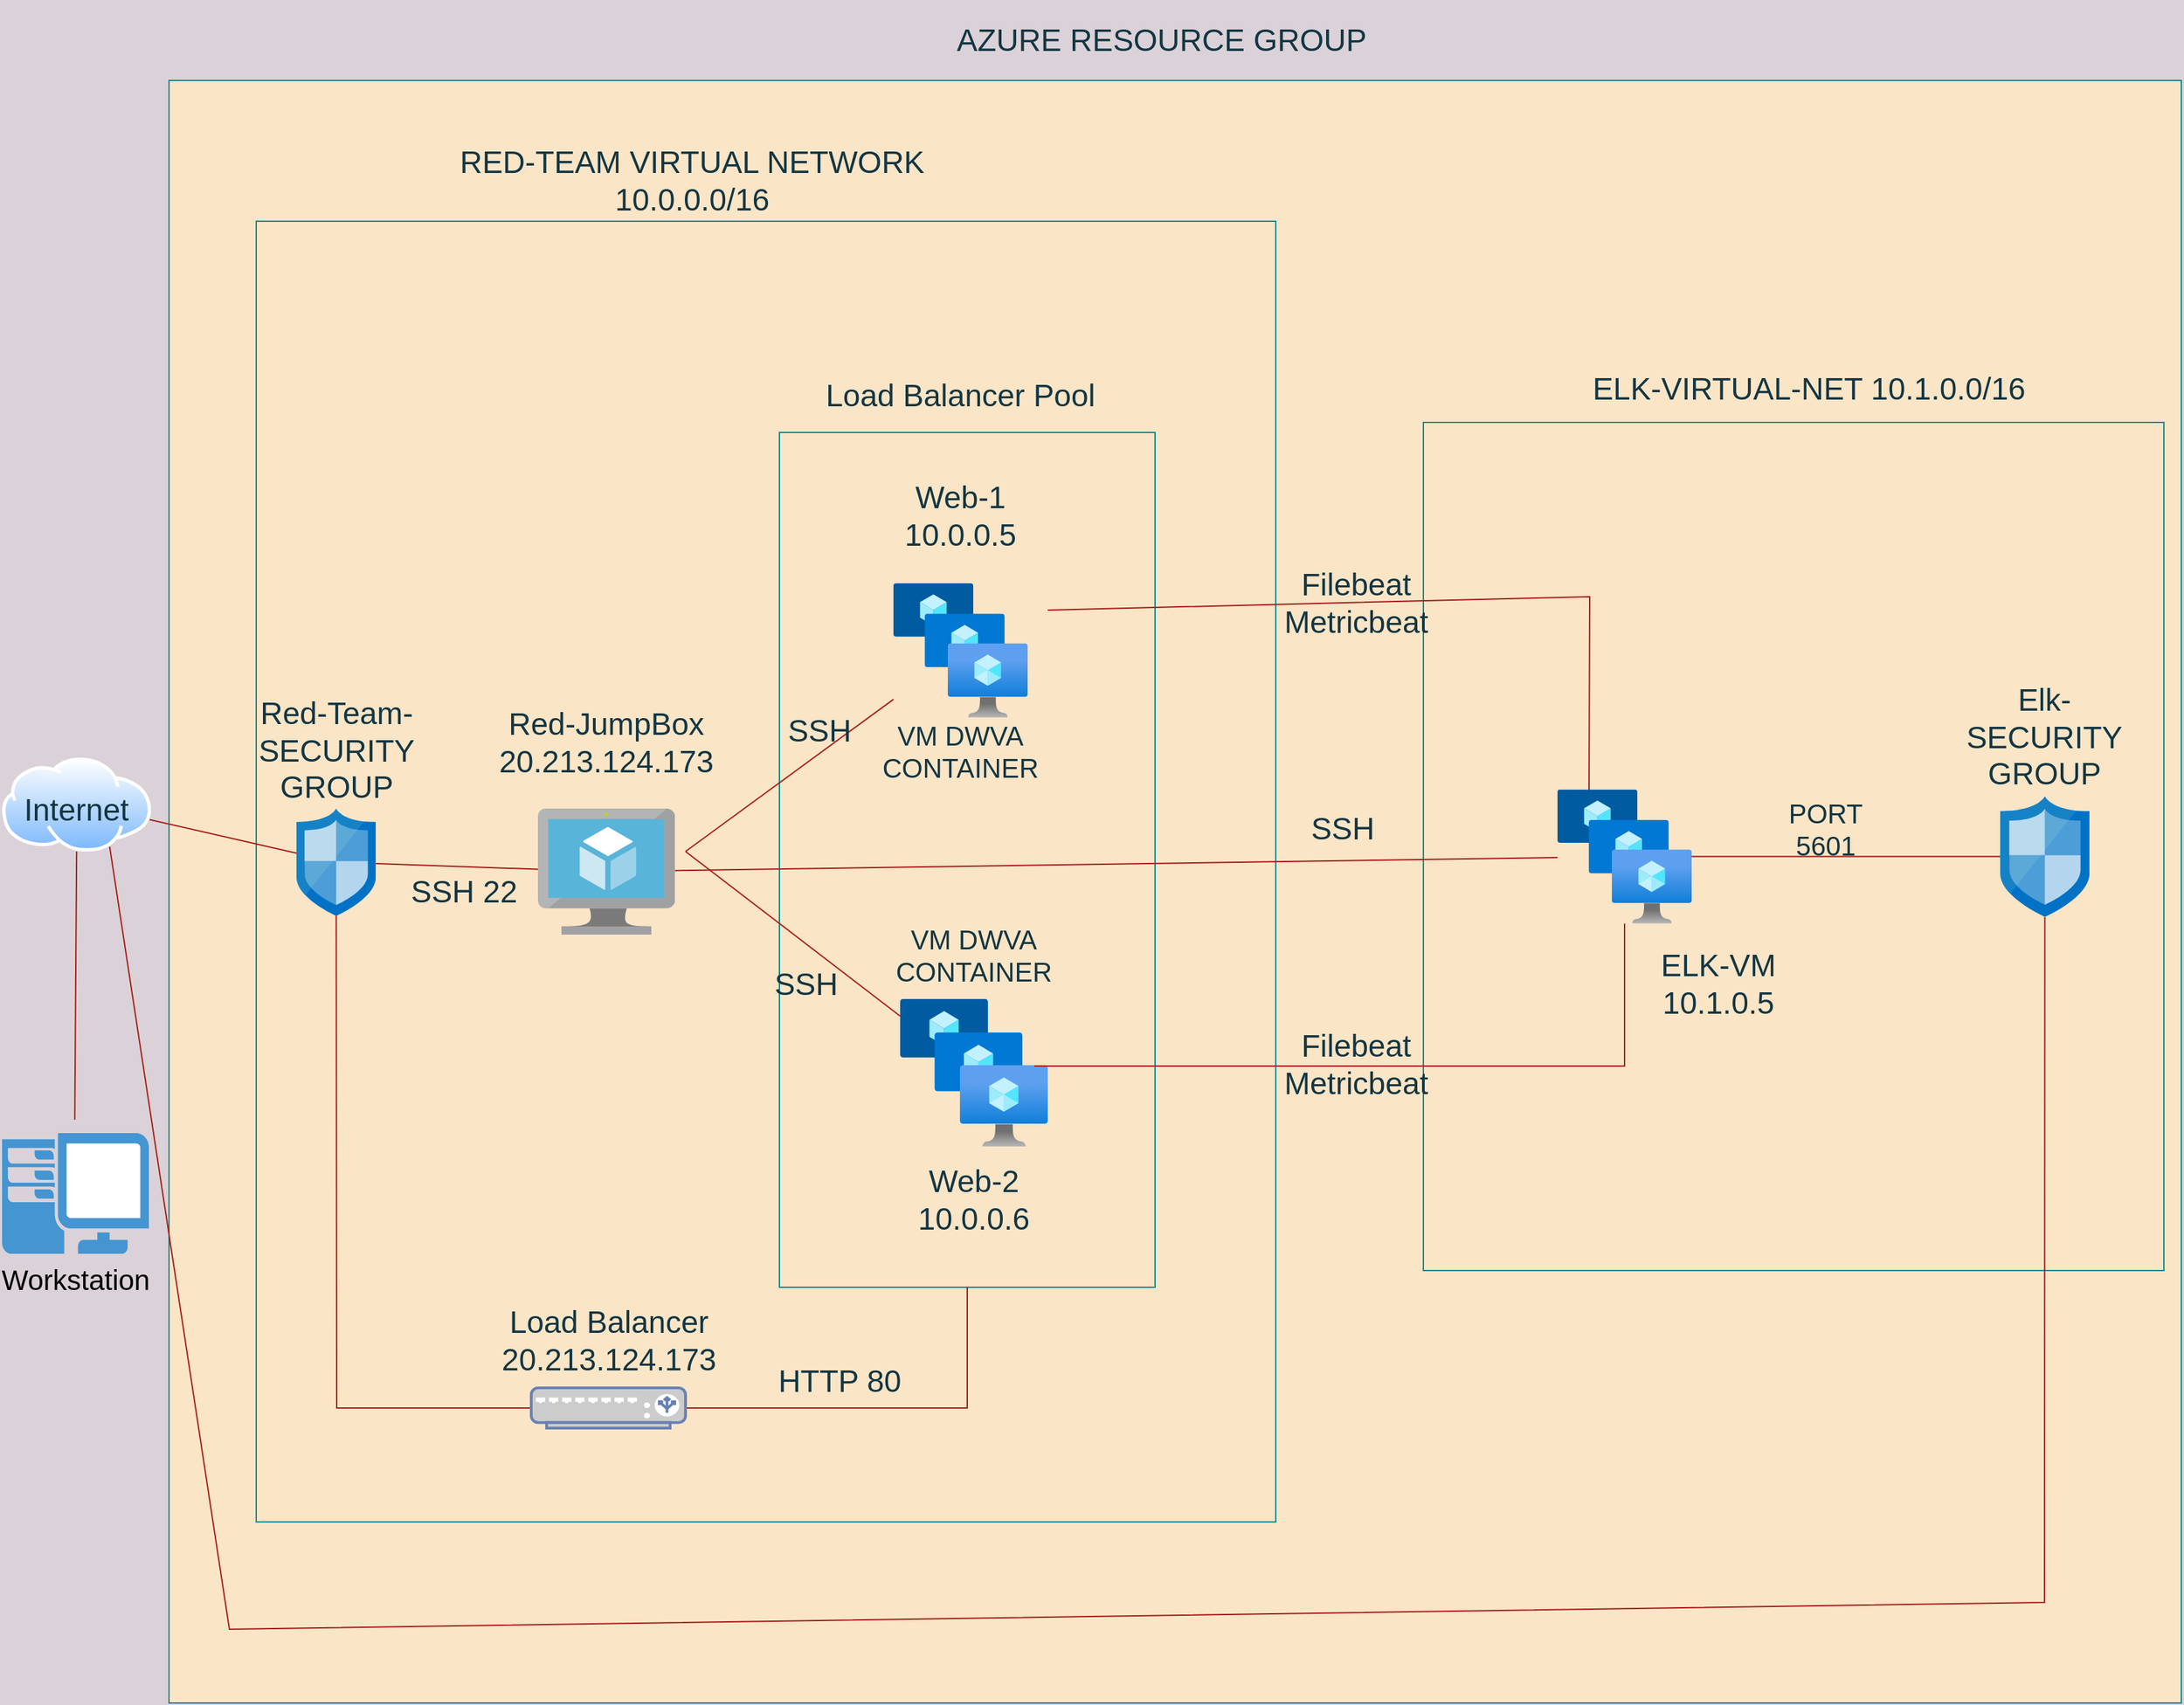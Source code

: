 <mxfile version="18.0.2" type="device"><diagram id="tG1Laxznd1If1F0oAoAw" name="Page-1"><mxGraphModel dx="1375" dy="1789" grid="1" gridSize="10" guides="1" tooltips="1" connect="1" arrows="1" fold="1" page="1" pageScale="1" pageWidth="850" pageHeight="1100" background="#DAD2D8" math="0" shadow="0"><root><mxCell id="0"/><mxCell id="1" parent="0"/><mxCell id="O2uGZ4pBQeA_hElyDwKr-6" value="" style="aspect=fixed;html=1;points=[];align=center;image;fontSize=12;image=img/lib/azure2/networking/Network_Security_Groups.svg;labelBackgroundColor=#DAD2D8;fillColor=#FAE5C7;strokeColor=#0F8B8D;fontColor=#143642;" parent="1" vertex="1"><mxGeometry x="970" y="670" width="42" height="51" as="geometry"/></mxCell><mxCell id="O2uGZ4pBQeA_hElyDwKr-15" value="" style="rounded=0;whiteSpace=wrap;html=1;fillColor=#FAE5C7;strokeColor=#0F8B8D;fontColor=#143642;" parent="1" vertex="1"><mxGeometry x="135" y="165" width="1500" height="1210" as="geometry"/></mxCell><mxCell id="O2uGZ4pBQeA_hElyDwKr-18" value="" style="rounded=0;whiteSpace=wrap;html=1;fillColor=#FAE5C7;strokeColor=#0F8B8D;fontColor=#143642;" parent="1" vertex="1"><mxGeometry x="1070" y="420" width="552" height="632.5" as="geometry"/></mxCell><mxCell id="O2uGZ4pBQeA_hElyDwKr-19" value="" style="rounded=0;whiteSpace=wrap;html=1;fillColor=#FAE5C7;strokeColor=#0F8B8D;fontColor=#143642;" parent="1" vertex="1"><mxGeometry x="200" y="270" width="760" height="970" as="geometry"/></mxCell><mxCell id="O2uGZ4pBQeA_hElyDwKr-20" value="" style="rounded=0;whiteSpace=wrap;html=1;fillColor=#FAE5C7;strokeColor=#0F8B8D;fontColor=#143642;" parent="1" vertex="1"><mxGeometry x="590" y="427.5" width="280" height="637.5" as="geometry"/></mxCell><mxCell id="O2uGZ4pBQeA_hElyDwKr-21" value="" style="aspect=fixed;perimeter=ellipsePerimeter;html=1;align=center;shadow=0;dashed=0;spacingTop=3;image;image=img/lib/active_directory/internet_cloud.svg;labelBackgroundColor=#DAD2D8;fillColor=#FAE5C7;strokeColor=#0F8B8D;fontColor=#143642;" parent="1" vertex="1"><mxGeometry x="10.55" y="670" width="111.11" height="70" as="geometry"/></mxCell><mxCell id="O2uGZ4pBQeA_hElyDwKr-23" value="" style="sketch=0;aspect=fixed;html=1;points=[];align=center;image;fontSize=12;image=img/lib/mscae/Network_Security_Groups_Classic.svg;labelBackgroundColor=#DAD2D8;fillColor=#FAE5C7;strokeColor=#0F8B8D;fontColor=#143642;" parent="1" vertex="1"><mxGeometry x="230" y="708" width="59.2" height="80" as="geometry"/></mxCell><mxCell id="O2uGZ4pBQeA_hElyDwKr-24" value="" style="sketch=0;aspect=fixed;html=1;points=[];align=center;image;fontSize=12;image=img/lib/mscae/Network_Security_Groups_Classic.svg;labelBackgroundColor=#DAD2D8;fillColor=#FAE5C7;strokeColor=#0F8B8D;fontColor=#143642;" parent="1" vertex="1"><mxGeometry x="1500" y="698.75" width="66.6" height="90" as="geometry"/></mxCell><mxCell id="O2uGZ4pBQeA_hElyDwKr-25" value="" style="aspect=fixed;html=1;points=[];align=center;image;fontSize=12;image=img/lib/azure2/compute/VM_Scale_Sets.svg;labelBackgroundColor=#DAD2D8;fillColor=#FAE5C7;strokeColor=#0F8B8D;fontColor=#143642;" parent="1" vertex="1"><mxGeometry x="1170" y="693.75" width="100" height="100" as="geometry"/></mxCell><mxCell id="O2uGZ4pBQeA_hElyDwKr-26" value="" style="aspect=fixed;html=1;points=[];align=center;image;fontSize=12;image=img/lib/azure2/compute/VM_Scale_Sets.svg;labelBackgroundColor=#DAD2D8;fillColor=#FAE5C7;strokeColor=#0F8B8D;fontColor=#143642;" parent="1" vertex="1"><mxGeometry x="675" y="540" width="100" height="100" as="geometry"/></mxCell><mxCell id="O2uGZ4pBQeA_hElyDwKr-27" value="" style="aspect=fixed;html=1;points=[];align=center;image;fontSize=12;image=img/lib/azure2/compute/VM_Scale_Sets.svg;labelBackgroundColor=#DAD2D8;fillColor=#FAE5C7;strokeColor=#0F8B8D;fontColor=#143642;" parent="1" vertex="1"><mxGeometry x="680" y="850" width="110" height="110" as="geometry"/></mxCell><mxCell id="O2uGZ4pBQeA_hElyDwKr-28" value="" style="sketch=0;aspect=fixed;html=1;points=[];align=center;image;fontSize=12;image=img/lib/mscae/Virtual_Machine.svg;labelBackgroundColor=#DAD2D8;fillColor=#FAE5C7;strokeColor=#0F8B8D;fontColor=#143642;" parent="1" vertex="1"><mxGeometry x="410" y="708" width="102.17" height="94" as="geometry"/></mxCell><mxCell id="O2uGZ4pBQeA_hElyDwKr-30" value="AZURE RESOURCE GROUP" style="text;html=1;strokeColor=none;fillColor=none;align=center;verticalAlign=middle;whiteSpace=wrap;rounded=0;fontSize=23;fontColor=#143642;" parent="1" vertex="1"><mxGeometry x="600" y="105" width="550" height="60" as="geometry"/></mxCell><mxCell id="O2uGZ4pBQeA_hElyDwKr-31" value="RED-TEAM VIRTUAL NETWORK 10.0.0.0/16" style="text;html=1;strokeColor=none;fillColor=none;align=center;verticalAlign=middle;whiteSpace=wrap;rounded=0;fontSize=23;fontColor=#143642;" parent="1" vertex="1"><mxGeometry x="310" y="210" width="430" height="60" as="geometry"/></mxCell><mxCell id="O2uGZ4pBQeA_hElyDwKr-33" value="Internet" style="text;html=1;strokeColor=none;fillColor=none;align=center;verticalAlign=middle;whiteSpace=wrap;rounded=0;fontSize=23;fontColor=#143642;" parent="1" vertex="1"><mxGeometry x="10.55" y="693.75" width="110" height="30" as="geometry"/></mxCell><mxCell id="pNgQVJ2f_ApwMaYKV-HN-1" value="Web-1&lt;br&gt;10.0.0.5" style="text;html=1;strokeColor=none;fillColor=none;align=center;verticalAlign=middle;whiteSpace=wrap;rounded=0;fontSize=23;fontColor=#143642;" parent="1" vertex="1"><mxGeometry x="650" y="450" width="150" height="80" as="geometry"/></mxCell><mxCell id="pNgQVJ2f_ApwMaYKV-HN-3" value="Web-2&lt;br&gt;10.0.0.6" style="text;html=1;strokeColor=none;fillColor=none;align=center;verticalAlign=middle;whiteSpace=wrap;rounded=0;fontSize=23;fontColor=#143642;" parent="1" vertex="1"><mxGeometry x="655" y="965" width="160" height="70" as="geometry"/></mxCell><mxCell id="pNgQVJ2f_ApwMaYKV-HN-5" value="Load Balancer Pool" style="text;html=1;strokeColor=none;fillColor=none;align=center;verticalAlign=middle;whiteSpace=wrap;rounded=0;fontSize=23;fontColor=#143642;" parent="1" vertex="1"><mxGeometry x="590" y="360" width="270" height="80" as="geometry"/></mxCell><mxCell id="pNgQVJ2f_ApwMaYKV-HN-6" value="Load Balancer&lt;br&gt;20.213.124.173" style="text;html=1;strokeColor=none;fillColor=none;align=center;verticalAlign=middle;whiteSpace=wrap;rounded=0;fontSize=23;fontColor=#143642;" parent="1" vertex="1"><mxGeometry x="372.5" y="1065" width="180" height="80" as="geometry"/></mxCell><mxCell id="pNgQVJ2f_ApwMaYKV-HN-7" value="Red-Team-SECURITY GROUP" style="text;html=1;strokeColor=none;fillColor=none;align=center;verticalAlign=middle;whiteSpace=wrap;rounded=0;fontSize=23;fontColor=#143642;" parent="1" vertex="1"><mxGeometry x="190" y="635" width="140" height="60" as="geometry"/></mxCell><mxCell id="pNgQVJ2f_ApwMaYKV-HN-8" value="Red-JumpBox&lt;br&gt;20.213.124.173" style="text;html=1;strokeColor=none;fillColor=none;align=center;verticalAlign=middle;whiteSpace=wrap;rounded=0;fontSize=23;fontColor=#143642;" parent="1" vertex="1"><mxGeometry x="391.09" y="618.75" width="140" height="80" as="geometry"/></mxCell><mxCell id="pNgQVJ2f_ApwMaYKV-HN-9" value="Elk-SECURITY GROUP" style="text;html=1;strokeColor=none;fillColor=none;align=center;verticalAlign=middle;whiteSpace=wrap;rounded=0;fontSize=23;fontColor=#143642;" parent="1" vertex="1"><mxGeometry x="1468.3" y="640" width="130" height="30" as="geometry"/></mxCell><mxCell id="pNgQVJ2f_ApwMaYKV-HN-11" value="ELK-VIRTUAL-NET 10.1.0.0/16" style="text;html=1;strokeColor=none;fillColor=none;align=center;verticalAlign=middle;whiteSpace=wrap;rounded=0;fontSize=23;fontColor=#143642;" parent="1" vertex="1"><mxGeometry x="1190" y="380" width="335" height="30" as="geometry"/></mxCell><mxCell id="pNgQVJ2f_ApwMaYKV-HN-12" value="ELK-VM&lt;br&gt;10.1.0.5" style="text;html=1;strokeColor=none;fillColor=none;align=center;verticalAlign=middle;whiteSpace=wrap;rounded=0;fontSize=23;fontColor=#143642;" parent="1" vertex="1"><mxGeometry x="1200" y="793.75" width="180" height="90" as="geometry"/></mxCell><mxCell id="pNgQVJ2f_ApwMaYKV-HN-14" value="" style="endArrow=none;html=1;rounded=0;fontSize=23;entryX=0.5;entryY=1;entryDx=0;entryDy=0;labelBackgroundColor=#DAD2D8;strokeColor=#A8201A;fontColor=#143642;" parent="1" target="O2uGZ4pBQeA_hElyDwKr-21" edge="1"><mxGeometry width="50" height="50" relative="1" as="geometry"><mxPoint x="64.746" y="940" as="sourcePoint"/><mxPoint x="100" y="740" as="targetPoint"/></mxGeometry></mxCell><mxCell id="pNgQVJ2f_ApwMaYKV-HN-15" value="" style="endArrow=none;html=1;rounded=0;fontSize=23;exitX=1;exitY=0.75;exitDx=0;exitDy=0;labelBackgroundColor=#DAD2D8;strokeColor=#A8201A;fontColor=#143642;" parent="1" source="O2uGZ4pBQeA_hElyDwKr-33" target="O2uGZ4pBQeA_hElyDwKr-23" edge="1"><mxGeometry width="50" height="50" relative="1" as="geometry"><mxPoint x="120" y="750" as="sourcePoint"/><mxPoint x="170" y="700" as="targetPoint"/></mxGeometry></mxCell><mxCell id="pNgQVJ2f_ApwMaYKV-HN-17" value="" style="endArrow=none;html=1;rounded=0;fontSize=23;labelBackgroundColor=#DAD2D8;strokeColor=#A8201A;fontColor=#143642;" parent="1" source="O2uGZ4pBQeA_hElyDwKr-23" target="O2uGZ4pBQeA_hElyDwKr-28" edge="1"><mxGeometry width="50" height="50" relative="1" as="geometry"><mxPoint x="320" y="780" as="sourcePoint"/><mxPoint x="370" y="730" as="targetPoint"/></mxGeometry></mxCell><mxCell id="pNgQVJ2f_ApwMaYKV-HN-18" value="" style="endArrow=none;html=1;rounded=0;fontSize=23;labelBackgroundColor=#DAD2D8;strokeColor=#A8201A;fontColor=#143642;" parent="1" target="O2uGZ4pBQeA_hElyDwKr-26" edge="1"><mxGeometry width="50" height="50" relative="1" as="geometry"><mxPoint x="520" y="740" as="sourcePoint"/><mxPoint x="570" y="700" as="targetPoint"/></mxGeometry></mxCell><mxCell id="pNgQVJ2f_ApwMaYKV-HN-19" value="" style="endArrow=none;html=1;rounded=0;fontSize=23;labelBackgroundColor=#DAD2D8;strokeColor=#A8201A;fontColor=#143642;" parent="1" source="O2uGZ4pBQeA_hElyDwKr-27" edge="1"><mxGeometry width="50" height="50" relative="1" as="geometry"><mxPoint x="470" y="790" as="sourcePoint"/><mxPoint x="520" y="740" as="targetPoint"/></mxGeometry></mxCell><mxCell id="pNgQVJ2f_ApwMaYKV-HN-20" value="" style="endArrow=none;html=1;rounded=0;fontSize=23;labelBackgroundColor=#DAD2D8;strokeColor=#A8201A;fontColor=#143642;" parent="1" source="O2uGZ4pBQeA_hElyDwKr-28" target="O2uGZ4pBQeA_hElyDwKr-25" edge="1"><mxGeometry width="50" height="50" relative="1" as="geometry"><mxPoint x="620" y="770" as="sourcePoint"/><mxPoint x="670" y="720" as="targetPoint"/></mxGeometry></mxCell><mxCell id="pNgQVJ2f_ApwMaYKV-HN-21" value="" style="endArrow=none;html=1;rounded=0;fontSize=23;entryX=0.235;entryY=0.004;entryDx=0;entryDy=0;entryPerimeter=0;labelBackgroundColor=#DAD2D8;strokeColor=#A8201A;fontColor=#143642;" parent="1" target="O2uGZ4pBQeA_hElyDwKr-25" edge="1"><mxGeometry width="50" height="50" relative="1" as="geometry"><mxPoint x="790" y="560" as="sourcePoint"/><mxPoint x="850" y="570" as="targetPoint"/><Array as="points"><mxPoint x="1194" y="550"/></Array></mxGeometry></mxCell><mxCell id="pNgQVJ2f_ApwMaYKV-HN-22" value="" style="endArrow=none;html=1;rounded=0;fontSize=23;labelBackgroundColor=#DAD2D8;strokeColor=#A8201A;fontColor=#143642;" parent="1" target="O2uGZ4pBQeA_hElyDwKr-25" edge="1"><mxGeometry width="50" height="50" relative="1" as="geometry"><mxPoint x="780" y="900" as="sourcePoint"/><mxPoint x="840" y="860" as="targetPoint"/><Array as="points"><mxPoint x="1220" y="900"/></Array></mxGeometry></mxCell><mxCell id="pNgQVJ2f_ApwMaYKV-HN-23" value="" style="endArrow=none;html=1;rounded=0;fontSize=23;labelBackgroundColor=#DAD2D8;strokeColor=#A8201A;fontColor=#143642;" parent="1" source="O2uGZ4pBQeA_hElyDwKr-25" target="O2uGZ4pBQeA_hElyDwKr-24" edge="1"><mxGeometry width="50" height="50" relative="1" as="geometry"><mxPoint x="1340" y="770" as="sourcePoint"/><mxPoint x="1390" y="720" as="targetPoint"/></mxGeometry></mxCell><mxCell id="pNgQVJ2f_ApwMaYKV-HN-25" value="" style="endArrow=none;html=1;rounded=0;fontSize=23;entryX=0.5;entryY=1;entryDx=0;entryDy=0;labelBackgroundColor=#DAD2D8;strokeColor=#A8201A;fontColor=#143642;" parent="1" target="O2uGZ4pBQeA_hElyDwKr-20" edge="1"><mxGeometry width="50" height="50" relative="1" as="geometry"><mxPoint x="500" y="1155" as="sourcePoint"/><mxPoint x="630" y="1150" as="targetPoint"/><Array as="points"><mxPoint x="730" y="1155"/></Array></mxGeometry></mxCell><mxCell id="pNgQVJ2f_ApwMaYKV-HN-27" value="" style="endArrow=none;html=1;rounded=0;fontSize=23;labelBackgroundColor=#DAD2D8;strokeColor=#A8201A;fontColor=#143642;" parent="1" target="O2uGZ4pBQeA_hElyDwKr-23" edge="1"><mxGeometry width="50" height="50" relative="1" as="geometry"><mxPoint x="410" y="1155" as="sourcePoint"/><mxPoint x="290" y="780" as="targetPoint"/><Array as="points"><mxPoint x="260" y="1155"/></Array></mxGeometry></mxCell><mxCell id="pNgQVJ2f_ApwMaYKV-HN-28" value="" style="endArrow=none;html=1;rounded=0;fontSize=23;labelBackgroundColor=#DAD2D8;strokeColor=#A8201A;fontColor=#143642;entryX=0.75;entryY=1;entryDx=0;entryDy=0;" parent="1" source="O2uGZ4pBQeA_hElyDwKr-24" edge="1" target="O2uGZ4pBQeA_hElyDwKr-21"><mxGeometry width="50" height="50" relative="1" as="geometry"><mxPoint x="60" y="770" as="sourcePoint"/><mxPoint x="110" y="720" as="targetPoint"/><Array as="points"><mxPoint x="1533" y="1300"/><mxPoint x="180" y="1320"/></Array></mxGeometry></mxCell><mxCell id="pNgQVJ2f_ApwMaYKV-HN-30" value="SSH 22" style="text;html=1;strokeColor=none;fillColor=none;align=center;verticalAlign=middle;whiteSpace=wrap;rounded=0;fontSize=23;fontColor=#143642;" parent="1" vertex="1"><mxGeometry x="300" y="755" width="110" height="30" as="geometry"/></mxCell><mxCell id="pNgQVJ2f_ApwMaYKV-HN-32" value="SSH" style="text;html=1;strokeColor=none;fillColor=none;align=center;verticalAlign=middle;whiteSpace=wrap;rounded=0;fontSize=23;fontColor=#143642;" parent="1" vertex="1"><mxGeometry x="590" y="635" width="60" height="30" as="geometry"/></mxCell><mxCell id="pNgQVJ2f_ApwMaYKV-HN-33" value="SSH" style="text;html=1;strokeColor=none;fillColor=none;align=center;verticalAlign=middle;whiteSpace=wrap;rounded=0;fontSize=23;fontColor=#143642;" parent="1" vertex="1"><mxGeometry x="580" y="823.75" width="60" height="30" as="geometry"/></mxCell><mxCell id="pNgQVJ2f_ApwMaYKV-HN-34" value="SSH" style="text;html=1;strokeColor=none;fillColor=none;align=center;verticalAlign=middle;whiteSpace=wrap;rounded=0;fontSize=23;fontColor=#143642;" parent="1" vertex="1"><mxGeometry x="980" y="708" width="60" height="30" as="geometry"/></mxCell><mxCell id="pNgQVJ2f_ApwMaYKV-HN-37" value="Filebeat&lt;br&gt;Metricbeat&lt;br&gt;" style="text;html=1;strokeColor=none;fillColor=none;align=center;verticalAlign=middle;whiteSpace=wrap;rounded=0;fontSize=23;fontColor=#143642;" parent="1" vertex="1"><mxGeometry x="990" y="540" width="60" height="30" as="geometry"/></mxCell><mxCell id="pNgQVJ2f_ApwMaYKV-HN-38" value="&lt;span style=&quot;color: rgba(0, 0, 0, 0); font-family: monospace; font-size: 0px; text-align: start;&quot;&gt;%3CmxGraphModel%3E%3Croot%3E%3CmxCell%20id%3D%220%22%2F%3E%3CmxCell%20id%3D%221%22%20parent%3D%220%22%2F%3E%3CmxCell%20id%3D%222%22%20value%3D%22Filebeat%26lt%3Bbr%26gt%3BMetricbeat%26lt%3Bbr%26gt%3B%22%20style%3D%22text%3Bhtml%3D1%3BstrokeColor%3Dnone%3BfillColor%3Dnone%3Balign%3Dcenter%3BverticalAlign%3Dmiddle%3BwhiteSpace%3Dwrap%3Brounded%3D0%3BfontSize%3D23%3BfontColor%3D%23143642%3B%22%20vertex%3D%221%22%20parent%3D%221%22%3E%3CmxGeometry%20x%3D%22990%22%20y%3D%22540%22%20width%3D%2260%22%20height%3D%2230%22%20as%3D%22geometry%22%2F%3E%3C%2FmxCell%3E%3C%2Froot%3E%3C%2FmxGraphModel%3E&lt;/span&gt;" style="text;html=1;strokeColor=none;fillColor=none;align=center;verticalAlign=middle;whiteSpace=wrap;rounded=0;fontSize=23;fontColor=#143642;" parent="1" vertex="1"><mxGeometry x="980" y="900" width="60" height="30" as="geometry"/></mxCell><mxCell id="pNgQVJ2f_ApwMaYKV-HN-40" value="HTTP 80" style="text;html=1;strokeColor=none;fillColor=none;align=center;verticalAlign=middle;whiteSpace=wrap;rounded=0;fontSize=23;fontColor=#143642;" parent="1" vertex="1"><mxGeometry x="570" y="1120" width="130" height="30" as="geometry"/></mxCell><mxCell id="pNgQVJ2f_ApwMaYKV-HN-46" value="VM DWVA CONTAINER" style="text;html=1;strokeColor=none;fillColor=none;align=center;verticalAlign=middle;whiteSpace=wrap;rounded=0;sketch=0;fontSize=20;fontColor=#143642;" parent="1" vertex="1"><mxGeometry x="695" y="650" width="60" height="30" as="geometry"/></mxCell><mxCell id="pNgQVJ2f_ApwMaYKV-HN-47" value="VM DWVA CONTAINER" style="text;html=1;strokeColor=none;fillColor=none;align=center;verticalAlign=middle;whiteSpace=wrap;rounded=0;sketch=0;fontSize=20;fontColor=#143642;" parent="1" vertex="1"><mxGeometry x="705" y="802" width="60" height="30" as="geometry"/></mxCell><mxCell id="pNgQVJ2f_ApwMaYKV-HN-48" value="PORT 5601" style="text;html=1;strokeColor=none;fillColor=none;align=center;verticalAlign=middle;whiteSpace=wrap;rounded=0;sketch=0;fontSize=20;fontColor=#143642;" parent="1" vertex="1"><mxGeometry x="1340" y="708" width="60" height="30" as="geometry"/></mxCell><mxCell id="RaGixn2SQSNU6Zje_Gjn-2" value="" style="fontColor=#0066CC;verticalAlign=top;verticalLabelPosition=bottom;labelPosition=center;align=center;html=1;outlineConnect=0;fillColor=#CCCCCC;strokeColor=#6881B3;gradientColor=none;gradientDirection=north;strokeWidth=2;shape=mxgraph.networks.load_balancer;" parent="1" vertex="1"><mxGeometry x="405" y="1140" width="115" height="30" as="geometry"/></mxCell><mxCell id="pii9L8KgDkEKR0Z8rXQ2-3" value="&lt;font style=&quot;font-size: 21px;&quot;&gt;Workstation&lt;/font&gt;" style="pointerEvents=1;shadow=0;dashed=0;html=1;strokeColor=none;fillColor=#4495D1;labelPosition=center;verticalLabelPosition=bottom;verticalAlign=top;align=center;outlineConnect=0;shape=mxgraph.veeam.2d.workstation;" vertex="1" parent="1"><mxGeometry x="10.55" y="950" width="109.45" height="90" as="geometry"/></mxCell><mxCell id="pii9L8KgDkEKR0Z8rXQ2-4" value="Filebeat&lt;br&gt;Metricbeat&lt;br&gt;" style="text;html=1;strokeColor=none;fillColor=none;align=center;verticalAlign=middle;whiteSpace=wrap;rounded=0;fontSize=23;fontColor=#143642;" vertex="1" parent="1"><mxGeometry x="990" y="883.75" width="60" height="30" as="geometry"/></mxCell></root></mxGraphModel></diagram></mxfile>